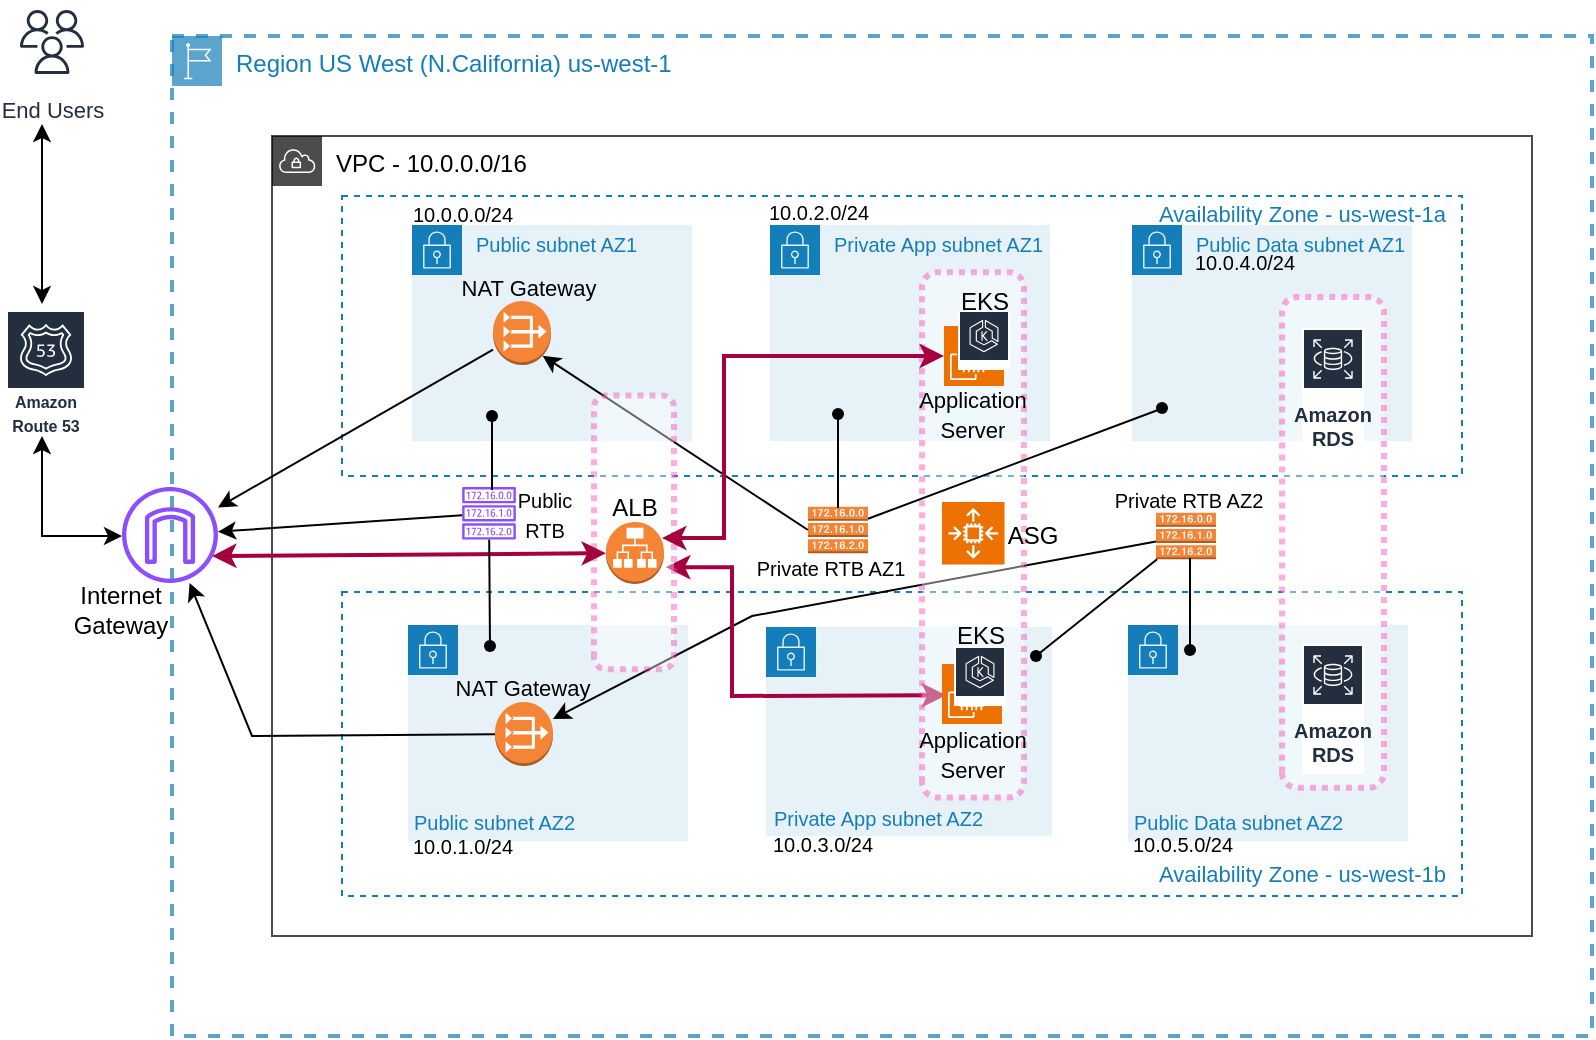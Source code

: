 <mxfile version="21.7.5" type="github">
  <diagram name="Page-1" id="hIceaoWqDKeVBD2IQ5cP">
    <mxGraphModel dx="1064" dy="599" grid="1" gridSize="10" guides="1" tooltips="1" connect="0" arrows="1" fold="1" page="1" pageScale="1" pageWidth="850" pageHeight="1100" math="0" shadow="0">
      <root>
        <mxCell id="0" />
        <mxCell id="1" parent="0" />
        <mxCell id="7SaJIltF-yHCowIfkqHj-1" value="Region US West (N.California) us-west-1" style="points=[[0,0],[0.25,0],[0.5,0],[0.75,0],[1,0],[1,0.25],[1,0.5],[1,0.75],[1,1],[0.75,1],[0.5,1],[0.25,1],[0,1],[0,0.75],[0,0.5],[0,0.25]];outlineConnect=0;gradientColor=none;html=1;whiteSpace=wrap;fontSize=12;fontStyle=0;container=1;pointerEvents=1;collapsible=0;recursiveResize=0;shape=mxgraph.aws4.group;grIcon=mxgraph.aws4.group_region;strokeColor=#147EBA;fillColor=none;verticalAlign=top;align=left;spacingLeft=30;fontColor=#147EBA;dashed=1;strokeWidth=2;opacity=70;movableLabel=0;metaEdit=0;noLabel=0;" vertex="1" parent="1">
          <mxGeometry x="100" y="70" width="710" height="500" as="geometry" />
        </mxCell>
        <mxCell id="7SaJIltF-yHCowIfkqHj-6" value="VPC - 10.0.0.0/16" style="sketch=0;outlineConnect=0;html=1;whiteSpace=wrap;fontSize=12;fontStyle=0;shape=mxgraph.aws4.group;grIcon=mxgraph.aws4.group_vpc;verticalAlign=top;align=left;spacingLeft=30;dashed=0;opacity=70;" vertex="1" parent="7SaJIltF-yHCowIfkqHj-1">
          <mxGeometry x="50" y="50" width="630" height="400" as="geometry" />
        </mxCell>
        <mxCell id="7SaJIltF-yHCowIfkqHj-9" value="&lt;font style=&quot;font-size: 11px;&quot;&gt;Availability Zone - us-west-1a&lt;/font&gt;" style="fillColor=none;strokeColor=#147EBA;dashed=1;verticalAlign=top;fontStyle=0;fontColor=#147EBA;whiteSpace=wrap;html=1;align=right;movableLabel=0;" vertex="1" parent="7SaJIltF-yHCowIfkqHj-1">
          <mxGeometry x="85" y="80" width="560" height="140" as="geometry">
            <mxPoint x="-6" y="-5" as="offset" />
          </mxGeometry>
        </mxCell>
        <mxCell id="7SaJIltF-yHCowIfkqHj-10" value="&lt;font style=&quot;font-size: 11px;&quot;&gt;Availability Zone - us-west-1b&lt;/font&gt;" style="fillColor=none;strokeColor=#147EBA;dashed=1;verticalAlign=top;fontStyle=0;fontColor=#147EBA;whiteSpace=wrap;html=1;backgroundOutline=0;pointerEvents=0;portConstraintRotation=0;align=right;movableLabel=1;" vertex="1" parent="7SaJIltF-yHCowIfkqHj-1">
          <mxGeometry x="85" y="278" width="560" height="152" as="geometry">
            <mxPoint x="-6" y="127" as="offset" />
          </mxGeometry>
        </mxCell>
        <mxCell id="7SaJIltF-yHCowIfkqHj-15" value="&lt;font style=&quot;font-size: 10px;&quot;&gt;Public Data subnet AZ1&lt;/font&gt;" style="points=[[0,0],[0.25,0],[0.5,0],[0.75,0],[1,0],[1,0.25],[1,0.5],[1,0.75],[1,1],[0.75,1],[0.5,1],[0.25,1],[0,1],[0,0.75],[0,0.5],[0,0.25]];outlineConnect=0;gradientColor=none;html=1;whiteSpace=wrap;fontSize=12;fontStyle=0;container=1;pointerEvents=0;collapsible=0;recursiveResize=0;shape=mxgraph.aws4.group;grIcon=mxgraph.aws4.group_security_group;grStroke=0;strokeColor=#147EBA;fillColor=#E6F2F8;verticalAlign=top;align=left;spacingLeft=30;fontColor=#147EBA;dashed=0;noLabel=0;movableLabel=0;" vertex="1" parent="7SaJIltF-yHCowIfkqHj-1">
          <mxGeometry x="480" y="94.5" width="140" height="108" as="geometry">
            <mxPoint y="-5" as="offset" />
          </mxGeometry>
        </mxCell>
        <mxCell id="7SaJIltF-yHCowIfkqHj-18" value="&lt;font style=&quot;font-size: 10px;&quot;&gt;Private App subnet AZ1&lt;/font&gt;" style="points=[[0,0],[0.25,0],[0.5,0],[0.75,0],[1,0],[1,0.25],[1,0.5],[1,0.75],[1,1],[0.75,1],[0.5,1],[0.25,1],[0,1],[0,0.75],[0,0.5],[0,0.25]];outlineConnect=0;gradientColor=none;html=1;whiteSpace=wrap;fontSize=12;fontStyle=0;container=1;pointerEvents=0;collapsible=0;recursiveResize=0;shape=mxgraph.aws4.group;grIcon=mxgraph.aws4.group_security_group;grStroke=0;strokeColor=#147EBA;fillColor=#E6F2F8;verticalAlign=top;align=left;spacingLeft=30;fontColor=#147EBA;dashed=0;noLabel=0;movableLabel=0;" vertex="1" parent="7SaJIltF-yHCowIfkqHj-1">
          <mxGeometry x="299" y="94.5" width="140" height="108" as="geometry">
            <mxPoint y="-5" as="offset" />
          </mxGeometry>
        </mxCell>
        <mxCell id="7SaJIltF-yHCowIfkqHj-19" value="&lt;font style=&quot;font-size: 10px;&quot;&gt;Public subnet AZ1&lt;br&gt;&lt;/font&gt;" style="points=[[0,0],[0.25,0],[0.5,0],[0.75,0],[1,0],[1,0.25],[1,0.5],[1,0.75],[1,1],[0.75,1],[0.5,1],[0.25,1],[0,1],[0,0.75],[0,0.5],[0,0.25]];outlineConnect=0;gradientColor=none;html=1;whiteSpace=wrap;fontSize=12;fontStyle=0;container=1;pointerEvents=0;collapsible=0;recursiveResize=0;shape=mxgraph.aws4.group;grIcon=mxgraph.aws4.group_security_group;grStroke=0;strokeColor=#147EBA;fillColor=#E6F2F8;verticalAlign=top;align=left;spacingLeft=30;fontColor=#147EBA;dashed=0;noLabel=0;movableLabel=0;" vertex="1" parent="7SaJIltF-yHCowIfkqHj-1">
          <mxGeometry x="120" y="94.5" width="140" height="108" as="geometry">
            <mxPoint y="-5" as="offset" />
          </mxGeometry>
        </mxCell>
        <mxCell id="7SaJIltF-yHCowIfkqHj-32" value="" style="outlineConnect=0;dashed=0;verticalLabelPosition=bottom;verticalAlign=top;align=center;html=1;shape=mxgraph.aws3.vpc_nat_gateway;fillColor=#F58536;gradientColor=none;" vertex="1" parent="7SaJIltF-yHCowIfkqHj-19">
          <mxGeometry x="40.5" y="38" width="29" height="32" as="geometry" />
        </mxCell>
        <mxCell id="7SaJIltF-yHCowIfkqHj-33" value="&lt;font style=&quot;font-size: 11px;&quot;&gt;NAT Gateway&lt;/font&gt;" style="text;html=1;align=center;verticalAlign=middle;resizable=0;points=[];autosize=1;strokeColor=none;fillColor=none;" vertex="1" parent="7SaJIltF-yHCowIfkqHj-19">
          <mxGeometry x="13" y="16.5" width="90" height="30" as="geometry" />
        </mxCell>
        <mxCell id="7SaJIltF-yHCowIfkqHj-21" value="&lt;font style=&quot;font-size: 10px;&quot;&gt;Public subnet AZ2&lt;/font&gt;" style="points=[[0,0],[0.25,0],[0.5,0],[0.75,0],[1,0],[1,0.25],[1,0.5],[1,0.75],[1,1],[0.75,1],[0.5,1],[0.25,1],[0,1],[0,0.75],[0,0.5],[0,0.25]];outlineConnect=0;gradientColor=none;html=1;whiteSpace=wrap;fontSize=12;fontStyle=0;container=1;pointerEvents=0;collapsible=0;recursiveResize=0;shape=mxgraph.aws4.group;grIcon=mxgraph.aws4.group_security_group;grStroke=0;strokeColor=#147EBA;fillColor=#E6F2F8;verticalAlign=top;align=left;spacingLeft=30;fontColor=#147EBA;dashed=0;noLabel=0;movableLabel=1;" vertex="1" parent="7SaJIltF-yHCowIfkqHj-1">
          <mxGeometry x="118" y="294.5" width="140" height="108" as="geometry">
            <mxPoint x="-29" y="84" as="offset" />
          </mxGeometry>
        </mxCell>
        <mxCell id="7SaJIltF-yHCowIfkqHj-22" value="&lt;font style=&quot;font-size: 10px;&quot;&gt;Private App subnet AZ2&lt;/font&gt;" style="points=[[0,0],[0.25,0],[0.5,0],[0.75,0],[1,0],[1,0.25],[1,0.5],[1,0.75],[1,1],[0.75,1],[0.5,1],[0.25,1],[0,1],[0,0.75],[0,0.5],[0,0.25]];outlineConnect=0;gradientColor=none;html=1;whiteSpace=wrap;fontSize=12;fontStyle=0;container=1;pointerEvents=0;collapsible=0;recursiveResize=0;shape=mxgraph.aws4.group;grIcon=mxgraph.aws4.group_security_group;grStroke=0;strokeColor=#147EBA;fillColor=#E6F2F8;verticalAlign=top;align=left;spacingLeft=30;fontColor=#147EBA;dashed=0;noLabel=0;movableLabel=1;" vertex="1" parent="7SaJIltF-yHCowIfkqHj-1">
          <mxGeometry x="297" y="295.5" width="143" height="104.5" as="geometry">
            <mxPoint x="-28" y="81" as="offset" />
          </mxGeometry>
        </mxCell>
        <mxCell id="7SaJIltF-yHCowIfkqHj-23" value="&lt;font style=&quot;font-size: 10px;&quot;&gt;Public Data subnet AZ2&lt;/font&gt;" style="points=[[0,0],[0.25,0],[0.5,0],[0.75,0],[1,0],[1,0.25],[1,0.5],[1,0.75],[1,1],[0.75,1],[0.5,1],[0.25,1],[0,1],[0,0.75],[0,0.5],[0,0.25]];outlineConnect=0;gradientColor=none;html=1;whiteSpace=wrap;fontSize=12;fontStyle=0;container=1;pointerEvents=0;collapsible=0;recursiveResize=0;shape=mxgraph.aws4.group;grIcon=mxgraph.aws4.group_security_group;grStroke=0;strokeColor=#147EBA;fillColor=#E6F2F8;verticalAlign=top;align=left;spacingLeft=30;fontColor=#147EBA;dashed=0;noLabel=0;movableLabel=1;" vertex="1" parent="7SaJIltF-yHCowIfkqHj-1">
          <mxGeometry x="478" y="294.5" width="140" height="108" as="geometry">
            <mxPoint x="-29" y="84" as="offset" />
          </mxGeometry>
        </mxCell>
        <mxCell id="7SaJIltF-yHCowIfkqHj-24" value="" style="sketch=0;outlineConnect=0;fontColor=#232F3E;gradientColor=none;fillColor=#8C4FFF;strokeColor=none;dashed=0;verticalLabelPosition=bottom;verticalAlign=top;align=center;html=1;fontSize=12;fontStyle=0;aspect=fixed;pointerEvents=1;shape=mxgraph.aws4.internet_gateway;" vertex="1" parent="7SaJIltF-yHCowIfkqHj-1">
          <mxGeometry x="-25" y="225.5" width="48" height="48" as="geometry" />
        </mxCell>
        <mxCell id="7SaJIltF-yHCowIfkqHj-26" value="" style="sketch=0;outlineConnect=0;fontColor=#232F3E;gradientColor=none;fillColor=#8C4FFF;strokeColor=none;dashed=0;verticalLabelPosition=bottom;verticalAlign=top;align=center;html=1;fontSize=12;fontStyle=0;aspect=fixed;pointerEvents=1;shape=mxgraph.aws4.route_table;" vertex="1" parent="7SaJIltF-yHCowIfkqHj-1">
          <mxGeometry x="145" y="225.5" width="27" height="26.31" as="geometry" />
        </mxCell>
        <mxCell id="7SaJIltF-yHCowIfkqHj-27" value="" style="outlineConnect=0;dashed=0;verticalLabelPosition=bottom;verticalAlign=top;align=center;html=1;shape=mxgraph.aws3.route_table;fillColor=#F58536;gradientColor=none;" vertex="1" parent="7SaJIltF-yHCowIfkqHj-1">
          <mxGeometry x="318" y="235.42" width="30" height="23.16" as="geometry" />
        </mxCell>
        <mxCell id="7SaJIltF-yHCowIfkqHj-28" value="" style="outlineConnect=0;dashed=0;verticalLabelPosition=bottom;verticalAlign=top;align=center;html=1;shape=mxgraph.aws3.route_table;fillColor=#F58536;gradientColor=none;" vertex="1" parent="7SaJIltF-yHCowIfkqHj-1">
          <mxGeometry x="492" y="238.42" width="30" height="23.16" as="geometry" />
        </mxCell>
        <mxCell id="7SaJIltF-yHCowIfkqHj-31" value="" style="endArrow=classic;html=1;rounded=0;" edge="1" parent="7SaJIltF-yHCowIfkqHj-1" source="7SaJIltF-yHCowIfkqHj-26" target="7SaJIltF-yHCowIfkqHj-24">
          <mxGeometry width="50" height="50" relative="1" as="geometry">
            <mxPoint x="180" y="250" as="sourcePoint" />
            <mxPoint x="198" y="210" as="targetPoint" />
            <Array as="points" />
          </mxGeometry>
        </mxCell>
        <mxCell id="7SaJIltF-yHCowIfkqHj-34" value="&lt;font style=&quot;font-size: 11px;&quot;&gt;NAT Gateway&lt;/font&gt;" style="text;html=1;align=center;verticalAlign=middle;resizable=0;points=[];autosize=1;strokeColor=none;fillColor=none;" vertex="1" parent="7SaJIltF-yHCowIfkqHj-1">
          <mxGeometry x="130" y="311" width="90" height="30" as="geometry" />
        </mxCell>
        <mxCell id="7SaJIltF-yHCowIfkqHj-35" value="" style="outlineConnect=0;dashed=0;verticalLabelPosition=bottom;verticalAlign=top;align=center;html=1;shape=mxgraph.aws3.vpc_nat_gateway;fillColor=#F58536;gradientColor=none;" vertex="1" parent="7SaJIltF-yHCowIfkqHj-1">
          <mxGeometry x="161.5" y="333" width="29" height="32" as="geometry" />
        </mxCell>
        <mxCell id="7SaJIltF-yHCowIfkqHj-40" value="&lt;font style=&quot;font-size: 10px;&quot;&gt;Public&lt;br&gt;RTB&lt;/font&gt;" style="text;html=1;align=center;verticalAlign=middle;resizable=0;points=[];autosize=1;strokeColor=none;fillColor=none;" vertex="1" parent="7SaJIltF-yHCowIfkqHj-1">
          <mxGeometry x="161" y="219" width="50" height="40" as="geometry" />
        </mxCell>
        <mxCell id="7SaJIltF-yHCowIfkqHj-41" value="&lt;font style=&quot;font-size: 10px;&quot;&gt;Private RTB AZ1&lt;/font&gt;" style="text;html=1;align=center;verticalAlign=middle;resizable=0;points=[];autosize=1;strokeColor=none;fillColor=none;" vertex="1" parent="7SaJIltF-yHCowIfkqHj-1">
          <mxGeometry x="279" y="251" width="100" height="30" as="geometry" />
        </mxCell>
        <mxCell id="7SaJIltF-yHCowIfkqHj-42" value="" style="endArrow=classic;html=1;rounded=0;entryX=0.855;entryY=0.855;entryDx=0;entryDy=0;entryPerimeter=0;exitX=0;exitY=0.5;exitDx=0;exitDy=0;exitPerimeter=0;" edge="1" parent="7SaJIltF-yHCowIfkqHj-1" source="7SaJIltF-yHCowIfkqHj-27" target="7SaJIltF-yHCowIfkqHj-32">
          <mxGeometry width="50" height="50" relative="1" as="geometry">
            <mxPoint x="350" y="250" as="sourcePoint" />
            <mxPoint x="213" y="258" as="targetPoint" />
            <Array as="points" />
          </mxGeometry>
        </mxCell>
        <mxCell id="7SaJIltF-yHCowIfkqHj-43" value="&lt;font style=&quot;font-size: 10px;&quot;&gt;Private RTB AZ2&lt;/font&gt;" style="text;html=1;align=center;verticalAlign=middle;resizable=0;points=[];autosize=1;strokeColor=none;fillColor=none;" vertex="1" parent="7SaJIltF-yHCowIfkqHj-1">
          <mxGeometry x="458" y="217" width="100" height="30" as="geometry" />
        </mxCell>
        <mxCell id="7SaJIltF-yHCowIfkqHj-45" value="" style="endArrow=classic;html=1;rounded=0;" edge="1" parent="7SaJIltF-yHCowIfkqHj-1" source="7SaJIltF-yHCowIfkqHj-28" target="7SaJIltF-yHCowIfkqHj-35">
          <mxGeometry width="50" height="50" relative="1" as="geometry">
            <mxPoint x="510" y="250" as="sourcePoint" />
            <mxPoint x="207" y="220" as="targetPoint" />
            <Array as="points">
              <mxPoint x="290" y="290" />
            </Array>
          </mxGeometry>
        </mxCell>
        <mxCell id="7SaJIltF-yHCowIfkqHj-68" value="" style="endArrow=classic;html=1;rounded=0;" edge="1" parent="7SaJIltF-yHCowIfkqHj-1" source="7SaJIltF-yHCowIfkqHj-35" target="7SaJIltF-yHCowIfkqHj-24">
          <mxGeometry width="50" height="50" relative="1" as="geometry">
            <mxPoint x="10" y="350" as="sourcePoint" />
            <mxPoint x="60" y="300" as="targetPoint" />
            <Array as="points">
              <mxPoint x="40" y="350" />
            </Array>
          </mxGeometry>
        </mxCell>
        <mxCell id="7SaJIltF-yHCowIfkqHj-69" value="" style="endArrow=classic;html=1;rounded=0;" edge="1" parent="7SaJIltF-yHCowIfkqHj-1" source="7SaJIltF-yHCowIfkqHj-32" target="7SaJIltF-yHCowIfkqHj-24">
          <mxGeometry width="50" height="50" relative="1" as="geometry">
            <mxPoint x="60" y="180" as="sourcePoint" />
            <mxPoint x="110" y="130" as="targetPoint" />
          </mxGeometry>
        </mxCell>
        <mxCell id="7SaJIltF-yHCowIfkqHj-108" value="" style="endArrow=classic;startArrow=classic;html=1;rounded=0;entryX=0.313;entryY=-0.15;entryDx=0;entryDy=0;entryPerimeter=0;exitX=0.793;exitY=0.742;exitDx=0;exitDy=0;exitPerimeter=0;fillColor=#d80073;strokeColor=#A50040;strokeWidth=2;" edge="1" parent="7SaJIltF-yHCowIfkqHj-1">
          <mxGeometry width="50" height="50" relative="1" as="geometry">
            <mxPoint x="246.997" y="265.582" as="sourcePoint" />
            <mxPoint x="387.04" y="329.58" as="targetPoint" />
            <Array as="points">
              <mxPoint x="280" y="265.58" />
              <mxPoint x="280" y="330" />
            </Array>
          </mxGeometry>
        </mxCell>
        <mxCell id="7SaJIltF-yHCowIfkqHj-25" value="Internet&lt;br&gt;Gateway" style="text;html=1;align=center;verticalAlign=middle;resizable=0;points=[];autosize=1;strokeColor=none;fillColor=none;" vertex="1" parent="1">
          <mxGeometry x="39" y="337" width="70" height="40" as="geometry" />
        </mxCell>
        <mxCell id="7SaJIltF-yHCowIfkqHj-48" value="&lt;font style=&quot;font-size: 8px;&quot;&gt;Amazon Route 53&lt;/font&gt;" style="sketch=0;outlineConnect=0;fontColor=#232F3E;gradientColor=none;strokeColor=#ffffff;fillColor=#232F3E;dashed=0;verticalLabelPosition=middle;verticalAlign=bottom;align=center;html=1;whiteSpace=wrap;fontSize=10;fontStyle=1;spacing=3;shape=mxgraph.aws4.productIcon;prIcon=mxgraph.aws4.route_53;movableLabel=1;" vertex="1" parent="1">
          <mxGeometry x="17" y="207" width="40" height="80" as="geometry">
            <mxPoint y="-13" as="offset" />
          </mxGeometry>
        </mxCell>
        <mxCell id="7SaJIltF-yHCowIfkqHj-56" value="&lt;font style=&quot;font-size: 11px;&quot;&gt;End Users&lt;/font&gt;" style="sketch=0;outlineConnect=0;fontColor=#232F3E;gradientColor=none;strokeColor=#232F3E;fillColor=#ffffff;dashed=0;verticalLabelPosition=bottom;verticalAlign=top;align=center;html=1;fontSize=12;fontStyle=0;aspect=fixed;shape=mxgraph.aws4.resourceIcon;resIcon=mxgraph.aws4.users;movableLabel=1;" vertex="1" parent="1">
          <mxGeometry x="20" y="53" width="40" height="40" as="geometry" />
        </mxCell>
        <mxCell id="7SaJIltF-yHCowIfkqHj-61" value="" style="rounded=1;whiteSpace=wrap;html=1;dashed=1;rotation=-90;opacity=40;strokeColor=#ff33b4;strokeWidth=3;dashPattern=1 1;" vertex="1" parent="1">
          <mxGeometry x="262.54" y="298.17" width="136.92" height="40" as="geometry" />
        </mxCell>
        <mxCell id="7SaJIltF-yHCowIfkqHj-63" value="" style="outlineConnect=0;dashed=0;verticalLabelPosition=bottom;verticalAlign=top;align=center;html=1;shape=mxgraph.aws3.application_load_balancer;fillColor=#F58534;gradientColor=none;" vertex="1" parent="1">
          <mxGeometry x="317" y="313" width="29" height="31" as="geometry" />
        </mxCell>
        <mxCell id="7SaJIltF-yHCowIfkqHj-66" value="ALB" style="text;html=1;align=center;verticalAlign=middle;resizable=0;points=[];autosize=1;strokeColor=none;fillColor=none;" vertex="1" parent="1">
          <mxGeometry x="306" y="291" width="50" height="30" as="geometry" />
        </mxCell>
        <mxCell id="7SaJIltF-yHCowIfkqHj-71" value="" style="rounded=1;whiteSpace=wrap;html=1;dashed=1;rotation=-90;opacity=40;strokeColor=#ff33b4;strokeWidth=3;dashPattern=1 1;" vertex="1" parent="1">
          <mxGeometry x="369.21" y="293.98" width="262.59" height="50.97" as="geometry" />
        </mxCell>
        <mxCell id="7SaJIltF-yHCowIfkqHj-73" value="" style="sketch=0;points=[[0,0,0],[0.25,0,0],[0.5,0,0],[0.75,0,0],[1,0,0],[0,1,0],[0.25,1,0],[0.5,1,0],[0.75,1,0],[1,1,0],[0,0.25,0],[0,0.5,0],[0,0.75,0],[1,0.25,0],[1,0.5,0],[1,0.75,0]];outlineConnect=0;fontColor=#232F3E;fillColor=#ED7100;strokeColor=#ffffff;dashed=0;verticalLabelPosition=bottom;verticalAlign=top;align=center;html=1;fontSize=12;fontStyle=0;aspect=fixed;shape=mxgraph.aws4.resourceIcon;resIcon=mxgraph.aws4.auto_scaling2;" vertex="1" parent="1">
          <mxGeometry x="485" y="303" width="31.27" height="31.27" as="geometry" />
        </mxCell>
        <mxCell id="7SaJIltF-yHCowIfkqHj-74" value="ASG" style="text;html=1;align=center;verticalAlign=middle;resizable=0;points=[];autosize=1;strokeColor=none;fillColor=none;" vertex="1" parent="1">
          <mxGeometry x="505" y="305" width="50" height="30" as="geometry" />
        </mxCell>
        <mxCell id="7SaJIltF-yHCowIfkqHj-75" value="" style="sketch=0;points=[[0,0,0],[0.25,0,0],[0.5,0,0],[0.75,0,0],[1,0,0],[0,1,0],[0.25,1,0],[0.5,1,0],[0.75,1,0],[1,1,0],[0,0.25,0],[0,0.5,0],[0,0.75,0],[1,0.25,0],[1,0.5,0],[1,0.75,0]];outlineConnect=0;fontColor=#232F3E;fillColor=#ED7100;strokeColor=#ffffff;dashed=0;verticalLabelPosition=bottom;verticalAlign=top;align=center;html=1;fontSize=12;fontStyle=0;aspect=fixed;shape=mxgraph.aws4.resourceIcon;resIcon=mxgraph.aws4.ec2;" vertex="1" parent="1">
          <mxGeometry x="486" y="215" width="30" height="30" as="geometry" />
        </mxCell>
        <mxCell id="7SaJIltF-yHCowIfkqHj-76" value="&lt;font style=&quot;font-size: 11px;&quot;&gt;Application&lt;br&gt;Server&lt;/font&gt;" style="text;html=1;align=center;verticalAlign=middle;resizable=0;points=[];autosize=1;strokeColor=none;fillColor=none;" vertex="1" parent="1">
          <mxGeometry x="460" y="239" width="80" height="40" as="geometry" />
        </mxCell>
        <mxCell id="7SaJIltF-yHCowIfkqHj-77" value="" style="sketch=0;points=[[0,0,0],[0.25,0,0],[0.5,0,0],[0.75,0,0],[1,0,0],[0,1,0],[0.25,1,0],[0.5,1,0],[0.75,1,0],[1,1,0],[0,0.25,0],[0,0.5,0],[0,0.75,0],[1,0.25,0],[1,0.5,0],[1,0.75,0]];outlineConnect=0;fontColor=#232F3E;fillColor=#ED7100;strokeColor=#ffffff;dashed=0;verticalLabelPosition=bottom;verticalAlign=top;align=center;html=1;fontSize=12;fontStyle=0;aspect=fixed;shape=mxgraph.aws4.resourceIcon;resIcon=mxgraph.aws4.ec2;" vertex="1" parent="1">
          <mxGeometry x="485" y="384" width="30" height="30" as="geometry" />
        </mxCell>
        <mxCell id="7SaJIltF-yHCowIfkqHj-78" value="&lt;font style=&quot;font-size: 11px;&quot;&gt;Application&lt;br&gt;Server&lt;/font&gt;" style="text;html=1;align=center;verticalAlign=middle;resizable=0;points=[];autosize=1;strokeColor=none;fillColor=none;" vertex="1" parent="1">
          <mxGeometry x="460" y="409" width="80" height="40" as="geometry" />
        </mxCell>
        <mxCell id="7SaJIltF-yHCowIfkqHj-81" value="" style="endArrow=classic;startArrow=classic;html=1;rounded=0;fillColor=#d80073;strokeColor=#A50040;strokeWidth=2;" edge="1" parent="1" target="7SaJIltF-yHCowIfkqHj-63">
          <mxGeometry width="50" height="50" relative="1" as="geometry">
            <mxPoint x="120" y="330" as="sourcePoint" />
            <mxPoint x="227" y="328.679" as="targetPoint" />
          </mxGeometry>
        </mxCell>
        <mxCell id="7SaJIltF-yHCowIfkqHj-82" value="" style="shape=waypoint;sketch=0;fillStyle=solid;size=6;pointerEvents=1;points=[];fillColor=none;resizable=0;rotatable=0;perimeter=centerPerimeter;snapToPoint=1;" vertex="1" parent="1">
          <mxGeometry x="250" y="250" width="20" height="20" as="geometry" />
        </mxCell>
        <mxCell id="7SaJIltF-yHCowIfkqHj-83" value="" style="shape=waypoint;sketch=0;fillStyle=solid;size=6;pointerEvents=1;points=[];fillColor=none;resizable=0;rotatable=0;perimeter=centerPerimeter;snapToPoint=1;" vertex="1" parent="1">
          <mxGeometry x="249" y="365" width="20" height="20" as="geometry" />
        </mxCell>
        <mxCell id="7SaJIltF-yHCowIfkqHj-84" value="" style="endArrow=none;html=1;rounded=0;entryX=0.55;entryY=0.95;entryDx=0;entryDy=0;entryPerimeter=0;exitX=0.556;exitY=0.057;exitDx=0;exitDy=0;exitPerimeter=0;" edge="1" parent="1" source="7SaJIltF-yHCowIfkqHj-26" target="7SaJIltF-yHCowIfkqHj-82">
          <mxGeometry width="50" height="50" relative="1" as="geometry">
            <mxPoint x="250" y="350" as="sourcePoint" />
            <mxPoint x="300" y="300" as="targetPoint" />
          </mxGeometry>
        </mxCell>
        <mxCell id="7SaJIltF-yHCowIfkqHj-85" value="" style="endArrow=none;html=1;rounded=0;exitX=0.556;exitY=0.057;exitDx=0;exitDy=0;exitPerimeter=0;" edge="1" parent="1" target="7SaJIltF-yHCowIfkqHj-26">
          <mxGeometry width="50" height="50" relative="1" as="geometry">
            <mxPoint x="259" y="375" as="sourcePoint" />
            <mxPoint x="259" y="338" as="targetPoint" />
          </mxGeometry>
        </mxCell>
        <mxCell id="7SaJIltF-yHCowIfkqHj-86" value="" style="shape=waypoint;sketch=0;fillStyle=solid;size=6;pointerEvents=1;points=[];fillColor=none;resizable=0;rotatable=0;perimeter=centerPerimeter;snapToPoint=1;" vertex="1" parent="1">
          <mxGeometry x="423" y="249" width="20" height="20" as="geometry" />
        </mxCell>
        <mxCell id="7SaJIltF-yHCowIfkqHj-88" value="" style="endArrow=none;html=1;rounded=0;exitX=0.556;exitY=0.057;exitDx=0;exitDy=0;exitPerimeter=0;" edge="1" parent="1">
          <mxGeometry width="50" height="50" relative="1" as="geometry">
            <mxPoint x="433" y="306" as="sourcePoint" />
            <mxPoint x="433" y="258" as="targetPoint" />
          </mxGeometry>
        </mxCell>
        <mxCell id="7SaJIltF-yHCowIfkqHj-89" value="" style="shape=waypoint;sketch=0;fillStyle=solid;size=6;pointerEvents=1;points=[];fillColor=none;resizable=0;rotatable=0;perimeter=centerPerimeter;snapToPoint=1;" vertex="1" parent="1">
          <mxGeometry x="585" y="246" width="20" height="20" as="geometry" />
        </mxCell>
        <mxCell id="7SaJIltF-yHCowIfkqHj-90" value="" style="endArrow=none;html=1;rounded=0;" edge="1" parent="1" source="7SaJIltF-yHCowIfkqHj-27">
          <mxGeometry width="50" height="50" relative="1" as="geometry">
            <mxPoint x="543" y="307" as="sourcePoint" />
            <mxPoint x="593" y="257" as="targetPoint" />
          </mxGeometry>
        </mxCell>
        <mxCell id="7SaJIltF-yHCowIfkqHj-91" value="" style="shape=waypoint;sketch=0;fillStyle=solid;size=6;pointerEvents=1;points=[];fillColor=none;resizable=0;rotatable=0;perimeter=centerPerimeter;snapToPoint=1;" vertex="1" parent="1">
          <mxGeometry x="599" y="367" width="20" height="20" as="geometry" />
        </mxCell>
        <mxCell id="7SaJIltF-yHCowIfkqHj-92" value="" style="endArrow=none;html=1;rounded=0;exitX=0.556;exitY=0.057;exitDx=0;exitDy=0;exitPerimeter=0;" edge="1" parent="1">
          <mxGeometry width="50" height="50" relative="1" as="geometry">
            <mxPoint x="609" y="379" as="sourcePoint" />
            <mxPoint x="609" y="331" as="targetPoint" />
          </mxGeometry>
        </mxCell>
        <mxCell id="7SaJIltF-yHCowIfkqHj-93" value="" style="shape=waypoint;sketch=0;fillStyle=solid;size=6;pointerEvents=1;points=[];fillColor=none;resizable=0;rotatable=0;perimeter=centerPerimeter;snapToPoint=1;" vertex="1" parent="1">
          <mxGeometry x="522" y="370" width="20" height="20" as="geometry" />
        </mxCell>
        <mxCell id="7SaJIltF-yHCowIfkqHj-94" value="" style="endArrow=none;html=1;rounded=0;exitX=1.1;exitY=0.5;exitDx=0;exitDy=0;exitPerimeter=0;" edge="1" parent="1" source="7SaJIltF-yHCowIfkqHj-93" target="7SaJIltF-yHCowIfkqHj-28">
          <mxGeometry width="50" height="50" relative="1" as="geometry">
            <mxPoint x="559" y="389" as="sourcePoint" />
            <mxPoint x="559" y="341" as="targetPoint" />
          </mxGeometry>
        </mxCell>
        <mxCell id="7SaJIltF-yHCowIfkqHj-95" value="" style="endArrow=classic;startArrow=classic;html=1;rounded=0;" edge="1" parent="1">
          <mxGeometry width="50" height="50" relative="1" as="geometry">
            <mxPoint x="75" y="320" as="sourcePoint" />
            <mxPoint x="35" y="270" as="targetPoint" />
            <Array as="points">
              <mxPoint x="35" y="320" />
            </Array>
          </mxGeometry>
        </mxCell>
        <mxCell id="7SaJIltF-yHCowIfkqHj-96" value="" style="endArrow=classic;startArrow=classic;html=1;rounded=0;" edge="1" parent="1">
          <mxGeometry width="50" height="50" relative="1" as="geometry">
            <mxPoint x="35" y="204" as="sourcePoint" />
            <mxPoint x="35" y="114" as="targetPoint" />
          </mxGeometry>
        </mxCell>
        <mxCell id="7SaJIltF-yHCowIfkqHj-97" value="" style="rounded=1;whiteSpace=wrap;html=1;dashed=1;rotation=-90;opacity=40;strokeColor=#ff33b4;strokeWidth=3;dashPattern=1 1;" vertex="1" parent="1">
          <mxGeometry x="557.81" y="297.72" width="245.37" height="50.97" as="geometry" />
        </mxCell>
        <mxCell id="7SaJIltF-yHCowIfkqHj-98" value="Amazon RDS" style="sketch=0;outlineConnect=0;fontColor=#232F3E;gradientColor=none;strokeColor=#ffffff;fillColor=#232F3E;dashed=0;verticalLabelPosition=middle;verticalAlign=bottom;align=center;html=1;whiteSpace=wrap;fontSize=10;fontStyle=1;spacing=3;shape=mxgraph.aws4.productIcon;prIcon=mxgraph.aws4.rds;" vertex="1" parent="1">
          <mxGeometry x="665" y="216" width="31" height="65" as="geometry" />
        </mxCell>
        <mxCell id="7SaJIltF-yHCowIfkqHj-99" value="Amazon RDS" style="sketch=0;outlineConnect=0;fontColor=#232F3E;gradientColor=none;strokeColor=#ffffff;fillColor=#232F3E;dashed=0;verticalLabelPosition=middle;verticalAlign=bottom;align=center;html=1;whiteSpace=wrap;fontSize=10;fontStyle=1;spacing=3;shape=mxgraph.aws4.productIcon;prIcon=mxgraph.aws4.rds;" vertex="1" parent="1">
          <mxGeometry x="665" y="374" width="31" height="65" as="geometry" />
        </mxCell>
        <mxCell id="7SaJIltF-yHCowIfkqHj-100" value="&lt;font style=&quot;font-size: 10px;&quot;&gt;10.0.0.0/24&lt;/font&gt;" style="text;html=1;align=center;verticalAlign=middle;resizable=0;points=[];autosize=1;strokeColor=none;fillColor=none;" vertex="1" parent="1">
          <mxGeometry x="210" y="144" width="70" height="30" as="geometry" />
        </mxCell>
        <mxCell id="7SaJIltF-yHCowIfkqHj-101" value="&lt;font style=&quot;font-size: 10px;&quot;&gt;10.0.1.0/24&lt;/font&gt;" style="text;html=1;align=center;verticalAlign=middle;resizable=0;points=[];autosize=1;strokeColor=none;fillColor=none;" vertex="1" parent="1">
          <mxGeometry x="210" y="460" width="70" height="30" as="geometry" />
        </mxCell>
        <mxCell id="7SaJIltF-yHCowIfkqHj-102" value="&lt;font style=&quot;font-size: 10px;&quot;&gt;10.0.3.0/24&lt;/font&gt;" style="text;html=1;align=center;verticalAlign=middle;resizable=0;points=[];autosize=1;strokeColor=none;fillColor=none;" vertex="1" parent="1">
          <mxGeometry x="390" y="459" width="70" height="30" as="geometry" />
        </mxCell>
        <mxCell id="7SaJIltF-yHCowIfkqHj-103" value="&lt;font style=&quot;font-size: 10px;&quot;&gt;10.0.2.0/24&lt;/font&gt;" style="text;html=1;align=center;verticalAlign=middle;resizable=0;points=[];autosize=1;strokeColor=none;fillColor=none;" vertex="1" parent="1">
          <mxGeometry x="388" y="143" width="70" height="30" as="geometry" />
        </mxCell>
        <mxCell id="7SaJIltF-yHCowIfkqHj-104" value="&lt;font style=&quot;font-size: 10px;&quot;&gt;10.0.4.0/24&lt;/font&gt;" style="text;html=1;align=center;verticalAlign=middle;resizable=0;points=[];autosize=1;strokeColor=none;fillColor=none;" vertex="1" parent="1">
          <mxGeometry x="601" y="168" width="70" height="30" as="geometry" />
        </mxCell>
        <mxCell id="7SaJIltF-yHCowIfkqHj-105" value="&lt;font style=&quot;font-size: 10px;&quot;&gt;10.0.5.0/24&lt;/font&gt;" style="text;html=1;align=center;verticalAlign=middle;resizable=0;points=[];autosize=1;strokeColor=none;fillColor=none;" vertex="1" parent="1">
          <mxGeometry x="570" y="459" width="70" height="30" as="geometry" />
        </mxCell>
        <mxCell id="7SaJIltF-yHCowIfkqHj-106" value="" style="endArrow=classic;startArrow=classic;html=1;rounded=0;exitX=0.406;exitY=0.95;exitDx=0;exitDy=0;exitPerimeter=0;fillColor=#d80073;strokeColor=#A50040;strokeWidth=2;" edge="1" parent="1" target="7SaJIltF-yHCowIfkqHj-75">
          <mxGeometry width="50" height="50" relative="1" as="geometry">
            <mxPoint x="345" y="321.04" as="sourcePoint" />
            <mxPoint x="482" y="220" as="targetPoint" />
            <Array as="points">
              <mxPoint x="376" y="321" />
              <mxPoint x="376" y="230" />
            </Array>
          </mxGeometry>
        </mxCell>
        <mxCell id="7SaJIltF-yHCowIfkqHj-109" value="EKS" style="text;html=1;align=center;verticalAlign=middle;resizable=0;points=[];autosize=1;strokeColor=none;fillColor=none;" vertex="1" parent="1">
          <mxGeometry x="481" y="188" width="50" height="30" as="geometry" />
        </mxCell>
        <mxCell id="7SaJIltF-yHCowIfkqHj-110" value="" style="sketch=0;outlineConnect=0;fontColor=#232F3E;gradientColor=none;strokeColor=#ffffff;fillColor=#232F3E;dashed=0;verticalLabelPosition=middle;verticalAlign=bottom;align=center;html=1;whiteSpace=wrap;fontSize=10;fontStyle=1;spacing=3;shape=mxgraph.aws4.productIcon;prIcon=mxgraph.aws4.eks;" vertex="1" parent="1">
          <mxGeometry x="493" y="207" width="26" height="30" as="geometry" />
        </mxCell>
        <mxCell id="7SaJIltF-yHCowIfkqHj-111" value="" style="sketch=0;outlineConnect=0;fontColor=#232F3E;gradientColor=none;strokeColor=#ffffff;fillColor=#232F3E;dashed=0;verticalLabelPosition=middle;verticalAlign=bottom;align=center;html=1;whiteSpace=wrap;fontSize=10;fontStyle=1;spacing=3;shape=mxgraph.aws4.productIcon;prIcon=mxgraph.aws4.eks;" vertex="1" parent="1">
          <mxGeometry x="491" y="375" width="26" height="30" as="geometry" />
        </mxCell>
        <mxCell id="7SaJIltF-yHCowIfkqHj-112" value="EKS" style="text;html=1;align=center;verticalAlign=middle;resizable=0;points=[];autosize=1;strokeColor=none;fillColor=none;" vertex="1" parent="1">
          <mxGeometry x="479" y="355" width="50" height="30" as="geometry" />
        </mxCell>
      </root>
    </mxGraphModel>
  </diagram>
</mxfile>
